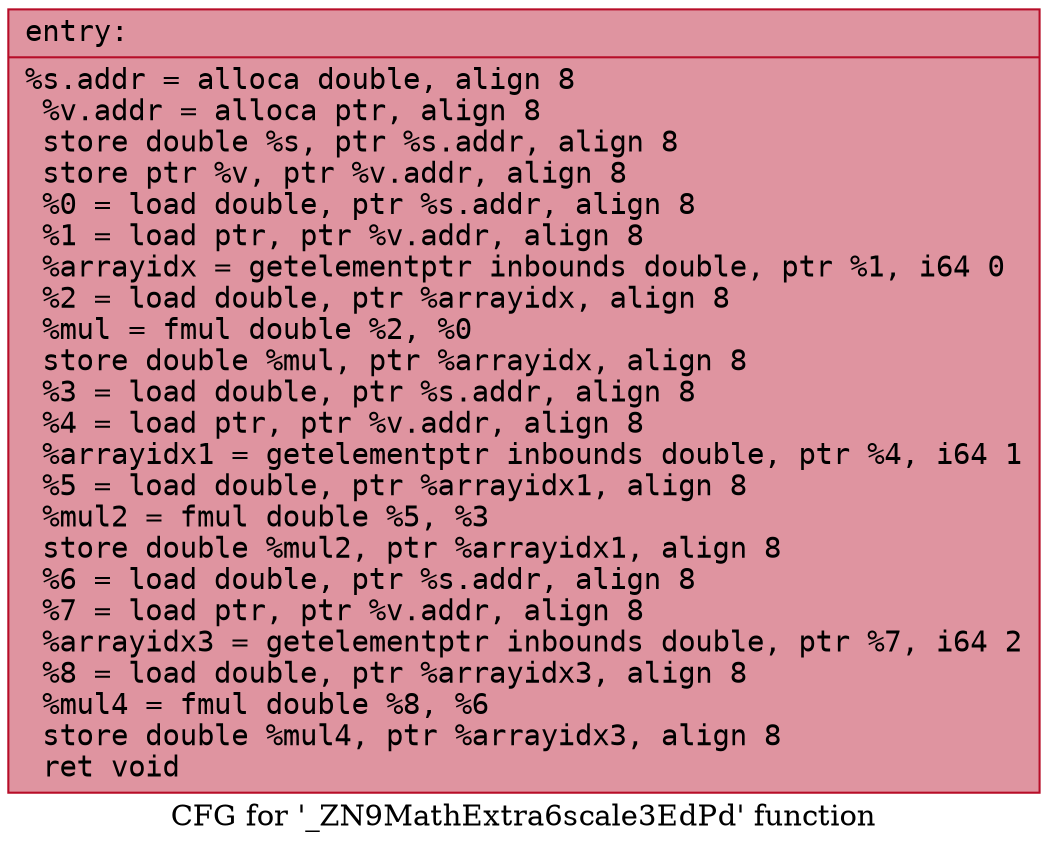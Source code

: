 digraph "CFG for '_ZN9MathExtra6scale3EdPd' function" {
	label="CFG for '_ZN9MathExtra6scale3EdPd' function";

	Node0x55d9531fd370 [shape=record,color="#b70d28ff", style=filled, fillcolor="#b70d2870" fontname="Courier",label="{entry:\l|  %s.addr = alloca double, align 8\l  %v.addr = alloca ptr, align 8\l  store double %s, ptr %s.addr, align 8\l  store ptr %v, ptr %v.addr, align 8\l  %0 = load double, ptr %s.addr, align 8\l  %1 = load ptr, ptr %v.addr, align 8\l  %arrayidx = getelementptr inbounds double, ptr %1, i64 0\l  %2 = load double, ptr %arrayidx, align 8\l  %mul = fmul double %2, %0\l  store double %mul, ptr %arrayidx, align 8\l  %3 = load double, ptr %s.addr, align 8\l  %4 = load ptr, ptr %v.addr, align 8\l  %arrayidx1 = getelementptr inbounds double, ptr %4, i64 1\l  %5 = load double, ptr %arrayidx1, align 8\l  %mul2 = fmul double %5, %3\l  store double %mul2, ptr %arrayidx1, align 8\l  %6 = load double, ptr %s.addr, align 8\l  %7 = load ptr, ptr %v.addr, align 8\l  %arrayidx3 = getelementptr inbounds double, ptr %7, i64 2\l  %8 = load double, ptr %arrayidx3, align 8\l  %mul4 = fmul double %8, %6\l  store double %mul4, ptr %arrayidx3, align 8\l  ret void\l}"];
}
